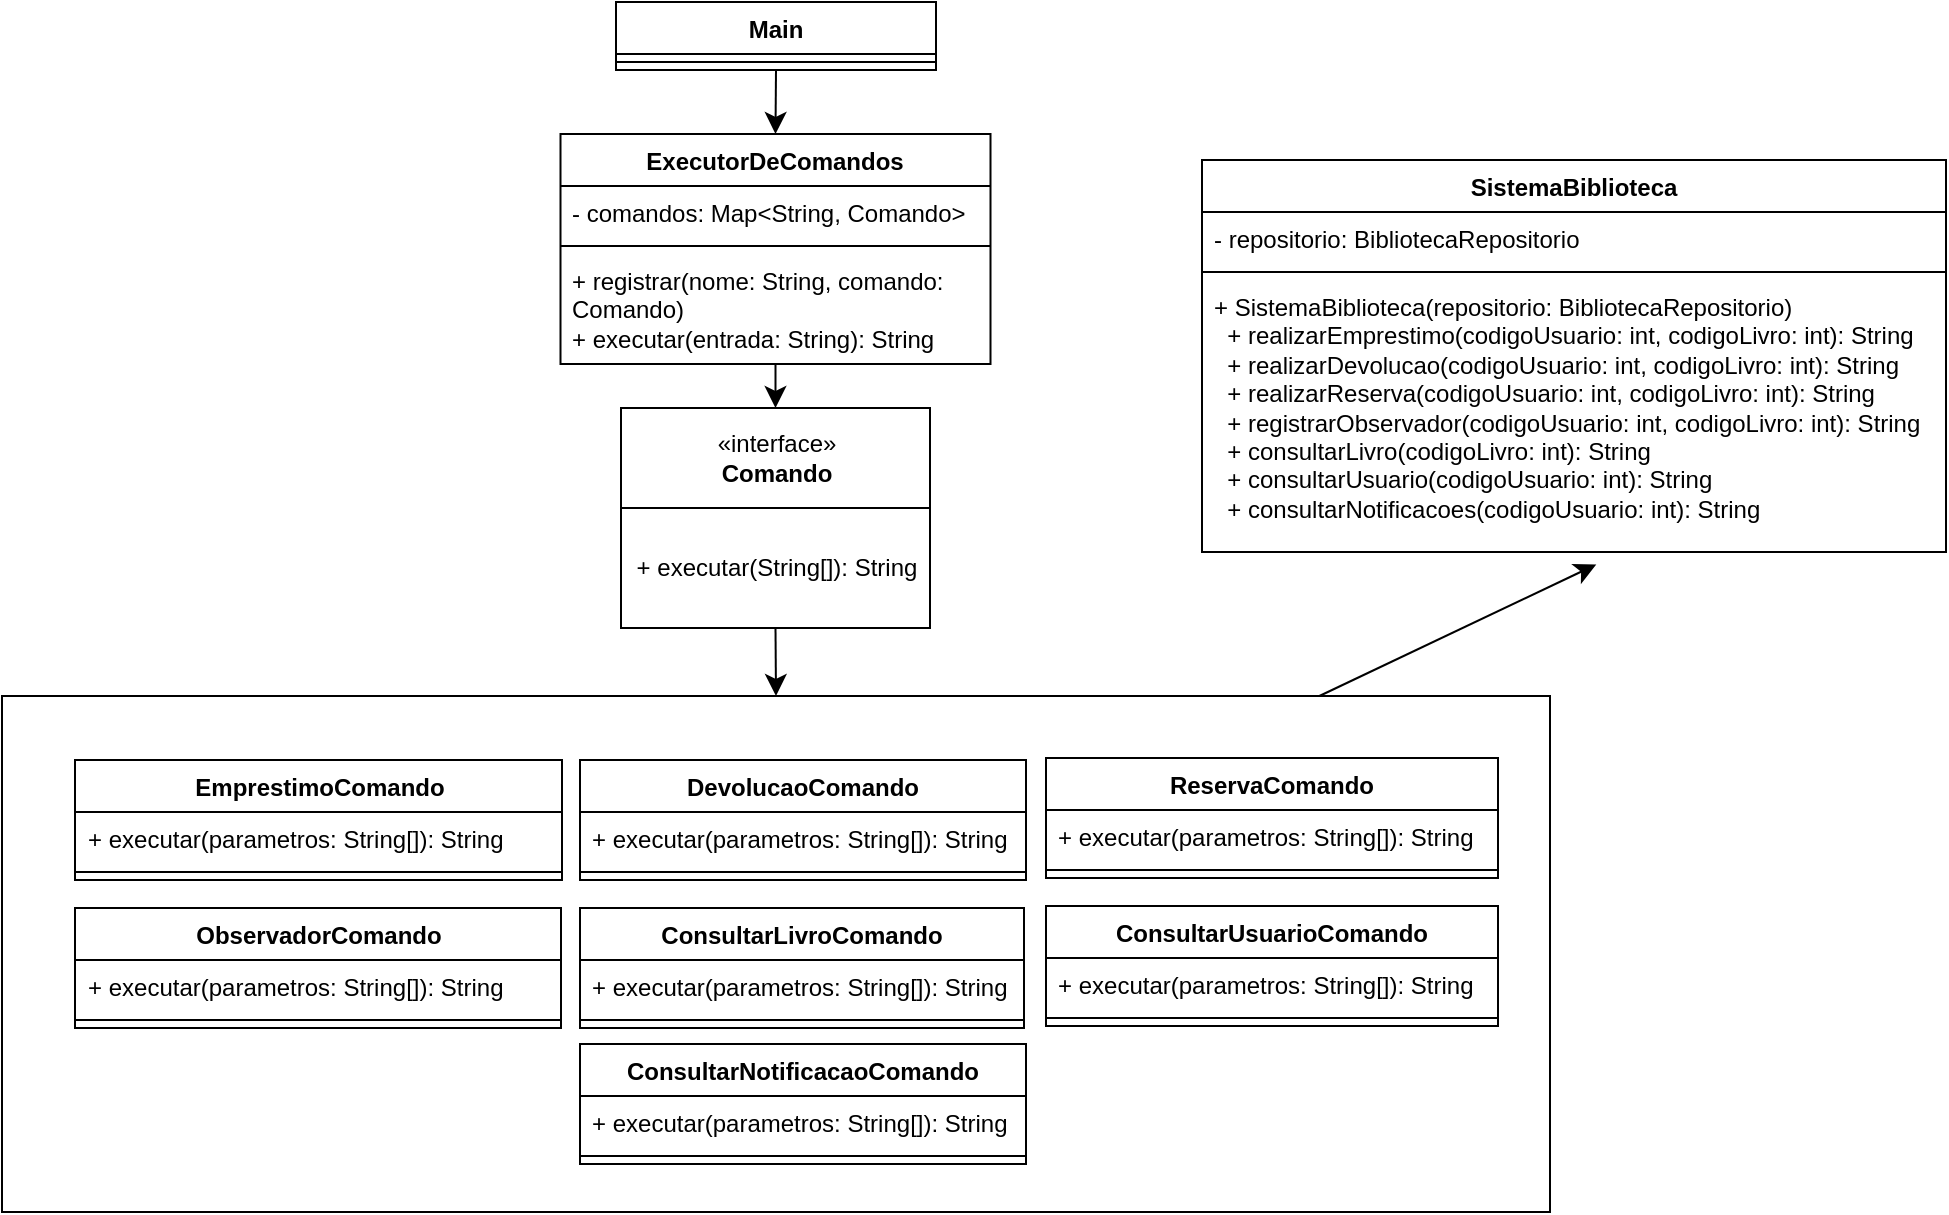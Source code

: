 <mxfile version="28.0.4">
  <diagram name="Página-1" id="5-ZYJZyl-G9EGdnEeSdd">
    <mxGraphModel dx="3396" dy="1908" grid="0" gridSize="10" guides="1" tooltips="1" connect="1" arrows="1" fold="1" page="0" pageScale="1" pageWidth="827" pageHeight="1169" math="0" shadow="0">
      <root>
        <mxCell id="0" />
        <mxCell id="1" parent="0" />
        <mxCell id="5eaZL5wBWCxhB7KrAur7-1" value="«interface»&lt;br&gt;&lt;b&gt;Comando&lt;/b&gt;" style="html=1;whiteSpace=wrap;" vertex="1" parent="1">
          <mxGeometry x="195.5" y="83" width="154.5" height="50" as="geometry" />
        </mxCell>
        <mxCell id="5eaZL5wBWCxhB7KrAur7-3" value="DevolucaoComando" style="swimlane;fontStyle=1;align=center;verticalAlign=top;childLayout=stackLayout;horizontal=1;startSize=26;horizontalStack=0;resizeParent=1;resizeParentMax=0;resizeLast=0;collapsible=1;marginBottom=0;whiteSpace=wrap;html=1;" vertex="1" parent="1">
          <mxGeometry x="175" y="259" width="223" height="60" as="geometry" />
        </mxCell>
        <mxCell id="5eaZL5wBWCxhB7KrAur7-4" value="+ executar(parametros: String[]): String" style="text;strokeColor=none;fillColor=none;align=left;verticalAlign=top;spacingLeft=4;spacingRight=4;overflow=hidden;rotatable=0;points=[[0,0.5],[1,0.5]];portConstraint=eastwest;whiteSpace=wrap;html=1;" vertex="1" parent="5eaZL5wBWCxhB7KrAur7-3">
          <mxGeometry y="26" width="223" height="26" as="geometry" />
        </mxCell>
        <mxCell id="5eaZL5wBWCxhB7KrAur7-5" value="" style="line;strokeWidth=1;fillColor=none;align=left;verticalAlign=middle;spacingTop=-1;spacingLeft=3;spacingRight=3;rotatable=0;labelPosition=right;points=[];portConstraint=eastwest;strokeColor=inherit;" vertex="1" parent="5eaZL5wBWCxhB7KrAur7-3">
          <mxGeometry y="52" width="223" height="8" as="geometry" />
        </mxCell>
        <mxCell id="5eaZL5wBWCxhB7KrAur7-7" value="ReservaComando" style="swimlane;fontStyle=1;align=center;verticalAlign=top;childLayout=stackLayout;horizontal=1;startSize=26;horizontalStack=0;resizeParent=1;resizeParentMax=0;resizeLast=0;collapsible=1;marginBottom=0;whiteSpace=wrap;html=1;" vertex="1" parent="1">
          <mxGeometry x="408" y="258" width="226" height="60" as="geometry" />
        </mxCell>
        <mxCell id="5eaZL5wBWCxhB7KrAur7-8" value="+ executar(parametros: String[]): String" style="text;strokeColor=none;fillColor=none;align=left;verticalAlign=top;spacingLeft=4;spacingRight=4;overflow=hidden;rotatable=0;points=[[0,0.5],[1,0.5]];portConstraint=eastwest;whiteSpace=wrap;html=1;" vertex="1" parent="5eaZL5wBWCxhB7KrAur7-7">
          <mxGeometry y="26" width="226" height="26" as="geometry" />
        </mxCell>
        <mxCell id="5eaZL5wBWCxhB7KrAur7-9" value="" style="line;strokeWidth=1;fillColor=none;align=left;verticalAlign=middle;spacingTop=-1;spacingLeft=3;spacingRight=3;rotatable=0;labelPosition=right;points=[];portConstraint=eastwest;strokeColor=inherit;" vertex="1" parent="5eaZL5wBWCxhB7KrAur7-7">
          <mxGeometry y="52" width="226" height="8" as="geometry" />
        </mxCell>
        <mxCell id="5eaZL5wBWCxhB7KrAur7-11" value="ObservadorComando" style="swimlane;fontStyle=1;align=center;verticalAlign=top;childLayout=stackLayout;horizontal=1;startSize=26;horizontalStack=0;resizeParent=1;resizeParentMax=0;resizeLast=0;collapsible=1;marginBottom=0;whiteSpace=wrap;html=1;" vertex="1" parent="1">
          <mxGeometry x="-77.5" y="333" width="243" height="60" as="geometry" />
        </mxCell>
        <mxCell id="5eaZL5wBWCxhB7KrAur7-12" value="+ executar(parametros: String[]): String" style="text;strokeColor=none;fillColor=none;align=left;verticalAlign=top;spacingLeft=4;spacingRight=4;overflow=hidden;rotatable=0;points=[[0,0.5],[1,0.5]];portConstraint=eastwest;whiteSpace=wrap;html=1;" vertex="1" parent="5eaZL5wBWCxhB7KrAur7-11">
          <mxGeometry y="26" width="243" height="26" as="geometry" />
        </mxCell>
        <mxCell id="5eaZL5wBWCxhB7KrAur7-13" value="" style="line;strokeWidth=1;fillColor=none;align=left;verticalAlign=middle;spacingTop=-1;spacingLeft=3;spacingRight=3;rotatable=0;labelPosition=right;points=[];portConstraint=eastwest;strokeColor=inherit;" vertex="1" parent="5eaZL5wBWCxhB7KrAur7-11">
          <mxGeometry y="52" width="243" height="8" as="geometry" />
        </mxCell>
        <mxCell id="5eaZL5wBWCxhB7KrAur7-15" value="ConsultarUsuarioComando" style="swimlane;fontStyle=1;align=center;verticalAlign=top;childLayout=stackLayout;horizontal=1;startSize=26;horizontalStack=0;resizeParent=1;resizeParentMax=0;resizeLast=0;collapsible=1;marginBottom=0;whiteSpace=wrap;html=1;" vertex="1" parent="1">
          <mxGeometry x="408" y="332" width="226" height="60" as="geometry" />
        </mxCell>
        <mxCell id="5eaZL5wBWCxhB7KrAur7-16" value="+ executar(parametros: String[]): String" style="text;strokeColor=none;fillColor=none;align=left;verticalAlign=top;spacingLeft=4;spacingRight=4;overflow=hidden;rotatable=0;points=[[0,0.5],[1,0.5]];portConstraint=eastwest;whiteSpace=wrap;html=1;" vertex="1" parent="5eaZL5wBWCxhB7KrAur7-15">
          <mxGeometry y="26" width="226" height="26" as="geometry" />
        </mxCell>
        <mxCell id="5eaZL5wBWCxhB7KrAur7-17" value="" style="line;strokeWidth=1;fillColor=none;align=left;verticalAlign=middle;spacingTop=-1;spacingLeft=3;spacingRight=3;rotatable=0;labelPosition=right;points=[];portConstraint=eastwest;strokeColor=inherit;" vertex="1" parent="5eaZL5wBWCxhB7KrAur7-15">
          <mxGeometry y="52" width="226" height="8" as="geometry" />
        </mxCell>
        <mxCell id="5eaZL5wBWCxhB7KrAur7-19" value="ConsultarLivroComando" style="swimlane;fontStyle=1;align=center;verticalAlign=top;childLayout=stackLayout;horizontal=1;startSize=26;horizontalStack=0;resizeParent=1;resizeParentMax=0;resizeLast=0;collapsible=1;marginBottom=0;whiteSpace=wrap;html=1;" vertex="1" parent="1">
          <mxGeometry x="175" y="333" width="222" height="60" as="geometry" />
        </mxCell>
        <mxCell id="5eaZL5wBWCxhB7KrAur7-20" value="+ executar(parametros: String[]): String" style="text;strokeColor=none;fillColor=none;align=left;verticalAlign=top;spacingLeft=4;spacingRight=4;overflow=hidden;rotatable=0;points=[[0,0.5],[1,0.5]];portConstraint=eastwest;whiteSpace=wrap;html=1;" vertex="1" parent="5eaZL5wBWCxhB7KrAur7-19">
          <mxGeometry y="26" width="222" height="26" as="geometry" />
        </mxCell>
        <mxCell id="5eaZL5wBWCxhB7KrAur7-21" value="" style="line;strokeWidth=1;fillColor=none;align=left;verticalAlign=middle;spacingTop=-1;spacingLeft=3;spacingRight=3;rotatable=0;labelPosition=right;points=[];portConstraint=eastwest;strokeColor=inherit;" vertex="1" parent="5eaZL5wBWCxhB7KrAur7-19">
          <mxGeometry y="52" width="222" height="8" as="geometry" />
        </mxCell>
        <mxCell id="5eaZL5wBWCxhB7KrAur7-23" value="EmprestimoComando" style="swimlane;fontStyle=1;align=center;verticalAlign=top;childLayout=stackLayout;horizontal=1;startSize=26;horizontalStack=0;resizeParent=1;resizeParentMax=0;resizeLast=0;collapsible=1;marginBottom=0;whiteSpace=wrap;html=1;" vertex="1" parent="1">
          <mxGeometry x="-77.5" y="259" width="243.5" height="60" as="geometry" />
        </mxCell>
        <mxCell id="5eaZL5wBWCxhB7KrAur7-24" value="+ executar(parametros: String[]): String" style="text;strokeColor=none;fillColor=none;align=left;verticalAlign=top;spacingLeft=4;spacingRight=4;overflow=hidden;rotatable=0;points=[[0,0.5],[1,0.5]];portConstraint=eastwest;whiteSpace=wrap;html=1;" vertex="1" parent="5eaZL5wBWCxhB7KrAur7-23">
          <mxGeometry y="26" width="243.5" height="26" as="geometry" />
        </mxCell>
        <mxCell id="5eaZL5wBWCxhB7KrAur7-25" value="" style="line;strokeWidth=1;fillColor=none;align=left;verticalAlign=middle;spacingTop=-1;spacingLeft=3;spacingRight=3;rotatable=0;labelPosition=right;points=[];portConstraint=eastwest;strokeColor=inherit;" vertex="1" parent="5eaZL5wBWCxhB7KrAur7-23">
          <mxGeometry y="52" width="243.5" height="8" as="geometry" />
        </mxCell>
        <mxCell id="5eaZL5wBWCxhB7KrAur7-56" style="edgeStyle=none;curved=1;rounded=0;orthogonalLoop=1;jettySize=auto;html=1;exitX=0.5;exitY=1;exitDx=0;exitDy=0;entryX=0.5;entryY=0;entryDx=0;entryDy=0;fontSize=12;startSize=8;endSize=8;" edge="1" parent="1" source="5eaZL5wBWCxhB7KrAur7-31" target="5eaZL5wBWCxhB7KrAur7-35">
          <mxGeometry relative="1" as="geometry" />
        </mxCell>
        <mxCell id="5eaZL5wBWCxhB7KrAur7-31" value="Main" style="swimlane;fontStyle=1;align=center;verticalAlign=top;childLayout=stackLayout;horizontal=1;startSize=26;horizontalStack=0;resizeParent=1;resizeParentMax=0;resizeLast=0;collapsible=1;marginBottom=0;whiteSpace=wrap;html=1;" vertex="1" parent="1">
          <mxGeometry x="193" y="-120" width="160" height="34" as="geometry" />
        </mxCell>
        <mxCell id="5eaZL5wBWCxhB7KrAur7-33" value="" style="line;strokeWidth=1;fillColor=none;align=left;verticalAlign=middle;spacingTop=-1;spacingLeft=3;spacingRight=3;rotatable=0;labelPosition=right;points=[];portConstraint=eastwest;strokeColor=inherit;" vertex="1" parent="5eaZL5wBWCxhB7KrAur7-31">
          <mxGeometry y="26" width="160" height="8" as="geometry" />
        </mxCell>
        <mxCell id="5eaZL5wBWCxhB7KrAur7-55" style="edgeStyle=none;curved=1;rounded=0;orthogonalLoop=1;jettySize=auto;html=1;exitX=0.5;exitY=1;exitDx=0;exitDy=0;entryX=0.5;entryY=0;entryDx=0;entryDy=0;fontSize=12;startSize=8;endSize=8;" edge="1" parent="1" source="5eaZL5wBWCxhB7KrAur7-35" target="5eaZL5wBWCxhB7KrAur7-1">
          <mxGeometry relative="1" as="geometry" />
        </mxCell>
        <mxCell id="5eaZL5wBWCxhB7KrAur7-35" value="ExecutorDeComandos" style="swimlane;fontStyle=1;align=center;verticalAlign=top;childLayout=stackLayout;horizontal=1;startSize=26;horizontalStack=0;resizeParent=1;resizeParentMax=0;resizeLast=0;collapsible=1;marginBottom=0;whiteSpace=wrap;html=1;" vertex="1" parent="1">
          <mxGeometry x="165.25" y="-54" width="215" height="115" as="geometry" />
        </mxCell>
        <mxCell id="5eaZL5wBWCxhB7KrAur7-36" value="- comandos: Map&amp;lt;String, Comando&amp;gt;" style="text;strokeColor=none;fillColor=none;align=left;verticalAlign=top;spacingLeft=4;spacingRight=4;overflow=hidden;rotatable=0;points=[[0,0.5],[1,0.5]];portConstraint=eastwest;whiteSpace=wrap;html=1;" vertex="1" parent="5eaZL5wBWCxhB7KrAur7-35">
          <mxGeometry y="26" width="215" height="26" as="geometry" />
        </mxCell>
        <mxCell id="5eaZL5wBWCxhB7KrAur7-37" value="" style="line;strokeWidth=1;fillColor=none;align=left;verticalAlign=middle;spacingTop=-1;spacingLeft=3;spacingRight=3;rotatable=0;labelPosition=right;points=[];portConstraint=eastwest;strokeColor=inherit;" vertex="1" parent="5eaZL5wBWCxhB7KrAur7-35">
          <mxGeometry y="52" width="215" height="8" as="geometry" />
        </mxCell>
        <mxCell id="5eaZL5wBWCxhB7KrAur7-38" value="+ registrar(nome: String, comando: Comando)&lt;br&gt;+ executar(entrada: String): String" style="text;strokeColor=none;fillColor=none;align=left;verticalAlign=top;spacingLeft=4;spacingRight=4;overflow=hidden;rotatable=0;points=[[0,0.5],[1,0.5]];portConstraint=eastwest;whiteSpace=wrap;html=1;" vertex="1" parent="5eaZL5wBWCxhB7KrAur7-35">
          <mxGeometry y="60" width="215" height="55" as="geometry" />
        </mxCell>
        <mxCell id="5eaZL5wBWCxhB7KrAur7-43" style="edgeStyle=none;curved=1;rounded=0;orthogonalLoop=1;jettySize=auto;html=1;exitX=0.5;exitY=1;exitDx=0;exitDy=0;entryX=0.5;entryY=0;entryDx=0;entryDy=0;fontSize=12;startSize=8;endSize=8;" edge="1" parent="1" source="5eaZL5wBWCxhB7KrAur7-39" target="5eaZL5wBWCxhB7KrAur7-42">
          <mxGeometry relative="1" as="geometry" />
        </mxCell>
        <mxCell id="5eaZL5wBWCxhB7KrAur7-39" value="+ executar(String[]): String" style="rounded=0;whiteSpace=wrap;html=1;" vertex="1" parent="1">
          <mxGeometry x="195.5" y="133" width="154.5" height="60" as="geometry" />
        </mxCell>
        <mxCell id="5eaZL5wBWCxhB7KrAur7-41" style="edgeStyle=none;curved=1;rounded=0;orthogonalLoop=1;jettySize=auto;html=1;exitX=0.5;exitY=0;exitDx=0;exitDy=0;fontSize=12;startSize=8;endSize=8;" edge="1" parent="1" source="5eaZL5wBWCxhB7KrAur7-15" target="5eaZL5wBWCxhB7KrAur7-15">
          <mxGeometry relative="1" as="geometry" />
        </mxCell>
        <mxCell id="5eaZL5wBWCxhB7KrAur7-42" value="" style="rounded=0;whiteSpace=wrap;html=1;fillColor=none;" vertex="1" parent="1">
          <mxGeometry x="-114" y="227" width="774" height="258" as="geometry" />
        </mxCell>
        <mxCell id="5eaZL5wBWCxhB7KrAur7-45" value="ConsultarNotificacaoComando" style="swimlane;fontStyle=1;align=center;verticalAlign=top;childLayout=stackLayout;horizontal=1;startSize=26;horizontalStack=0;resizeParent=1;resizeParentMax=0;resizeLast=0;collapsible=1;marginBottom=0;whiteSpace=wrap;html=1;" vertex="1" parent="1">
          <mxGeometry x="175" y="401" width="223" height="60" as="geometry" />
        </mxCell>
        <mxCell id="5eaZL5wBWCxhB7KrAur7-46" value="+ executar(parametros: String[]): String" style="text;strokeColor=none;fillColor=none;align=left;verticalAlign=top;spacingLeft=4;spacingRight=4;overflow=hidden;rotatable=0;points=[[0,0.5],[1,0.5]];portConstraint=eastwest;whiteSpace=wrap;html=1;" vertex="1" parent="5eaZL5wBWCxhB7KrAur7-45">
          <mxGeometry y="26" width="223" height="26" as="geometry" />
        </mxCell>
        <mxCell id="5eaZL5wBWCxhB7KrAur7-47" value="" style="line;strokeWidth=1;fillColor=none;align=left;verticalAlign=middle;spacingTop=-1;spacingLeft=3;spacingRight=3;rotatable=0;labelPosition=right;points=[];portConstraint=eastwest;strokeColor=inherit;" vertex="1" parent="5eaZL5wBWCxhB7KrAur7-45">
          <mxGeometry y="52" width="223" height="8" as="geometry" />
        </mxCell>
        <mxCell id="5eaZL5wBWCxhB7KrAur7-48" value="SistemaBiblioteca" style="swimlane;fontStyle=1;align=center;verticalAlign=top;childLayout=stackLayout;horizontal=1;startSize=26;horizontalStack=0;resizeParent=1;resizeParentMax=0;resizeLast=0;collapsible=1;marginBottom=0;whiteSpace=wrap;html=1;" vertex="1" parent="1">
          <mxGeometry x="486" y="-41" width="372" height="196" as="geometry" />
        </mxCell>
        <mxCell id="5eaZL5wBWCxhB7KrAur7-49" value="- repositorio: BibliotecaRepositorio" style="text;strokeColor=none;fillColor=none;align=left;verticalAlign=top;spacingLeft=4;spacingRight=4;overflow=hidden;rotatable=0;points=[[0,0.5],[1,0.5]];portConstraint=eastwest;whiteSpace=wrap;html=1;" vertex="1" parent="5eaZL5wBWCxhB7KrAur7-48">
          <mxGeometry y="26" width="372" height="26" as="geometry" />
        </mxCell>
        <mxCell id="5eaZL5wBWCxhB7KrAur7-50" value="" style="line;strokeWidth=1;fillColor=none;align=left;verticalAlign=middle;spacingTop=-1;spacingLeft=3;spacingRight=3;rotatable=0;labelPosition=right;points=[];portConstraint=eastwest;strokeColor=inherit;" vertex="1" parent="5eaZL5wBWCxhB7KrAur7-48">
          <mxGeometry y="52" width="372" height="8" as="geometry" />
        </mxCell>
        <mxCell id="5eaZL5wBWCxhB7KrAur7-51" value="+ SistemaBiblioteca(repositorio: BibliotecaRepositorio)&lt;br&gt;&amp;nbsp; + realizarEmprestimo(codigoUsuario: int, codigoLivro: int): String&lt;br&gt;&amp;nbsp; + realizarDevolucao(codigoUsuario: int, codigoLivro: int): String&lt;br&gt;&amp;nbsp; + realizarReserva(codigoUsuario: int, codigoLivro: int): String&lt;br&gt;&amp;nbsp; + registrarObservador(codigoUsuario: int, codigoLivro: int): String&lt;br&gt;&amp;nbsp; + consultarLivro(codigoLivro: int): String&lt;br&gt;&amp;nbsp; + consultarUsuario(codigoUsuario: int): String&lt;br&gt;&amp;nbsp; + consultarNotificacoes(codigoUsuario: int): String" style="text;strokeColor=none;fillColor=none;align=left;verticalAlign=top;spacingLeft=4;spacingRight=4;overflow=hidden;rotatable=0;points=[[0,0.5],[1,0.5]];portConstraint=eastwest;whiteSpace=wrap;html=1;" vertex="1" parent="5eaZL5wBWCxhB7KrAur7-48">
          <mxGeometry y="60" width="372" height="136" as="geometry" />
        </mxCell>
        <mxCell id="5eaZL5wBWCxhB7KrAur7-54" style="edgeStyle=none;curved=1;rounded=0;orthogonalLoop=1;jettySize=auto;html=1;entryX=0.53;entryY=1.046;entryDx=0;entryDy=0;entryPerimeter=0;fontSize=12;startSize=8;endSize=8;" edge="1" parent="1" source="5eaZL5wBWCxhB7KrAur7-42" target="5eaZL5wBWCxhB7KrAur7-51">
          <mxGeometry relative="1" as="geometry" />
        </mxCell>
      </root>
    </mxGraphModel>
  </diagram>
</mxfile>
